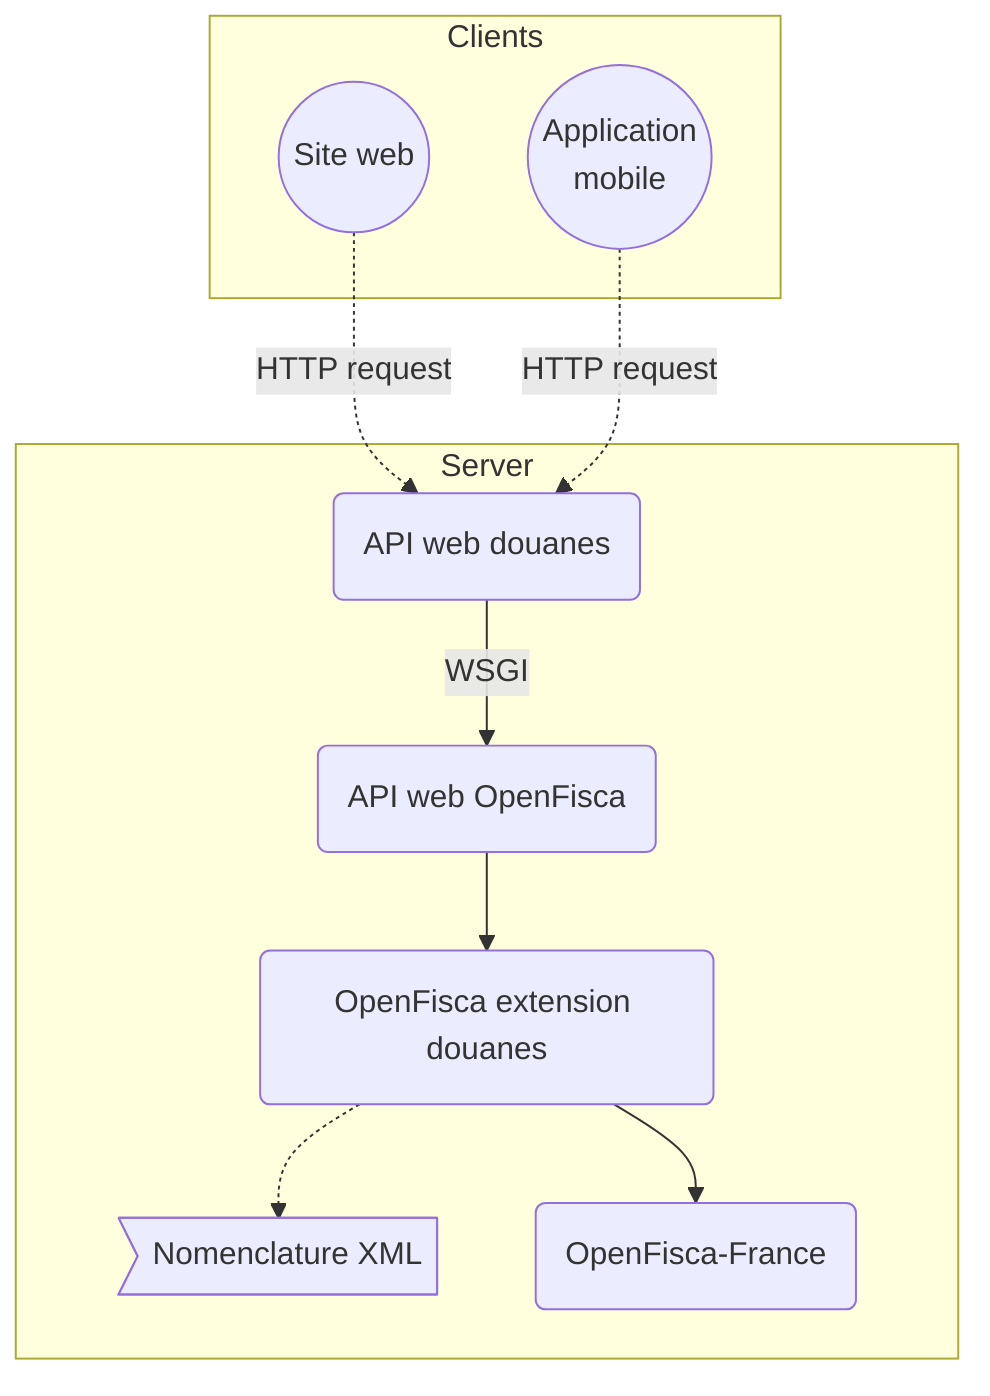 graph TD
  subgraph Server
    douanesWebApi(API web douanes)
    nomenclatureXml>Nomenclature XML]
    ofExtDouanes(OpenFisca extension douanes)
    ofFrance(OpenFisca-France)
    ofWebApi(API web OpenFisca)
  end
  subgraph Clients
    www((Site web))
    mobileApp((Application<br>mobile))
  end
  ofExtDouanes -.-> nomenclatureXml
  ofExtDouanes --> ofFrance
  douanesWebApi -- WSGI --> ofWebApi
  ofWebApi --> ofExtDouanes
  www -. HTTP request .-> douanesWebApi
  mobileApp -. HTTP request .-> douanesWebApi